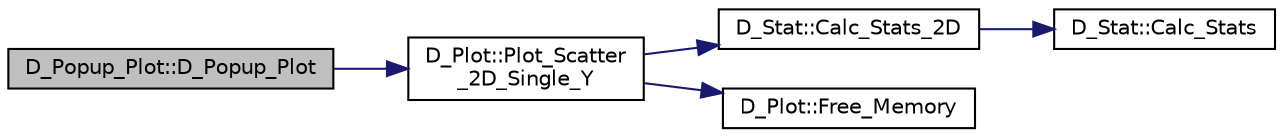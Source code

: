 digraph "D_Popup_Plot::D_Popup_Plot"
{
 // LATEX_PDF_SIZE
  edge [fontname="Helvetica",fontsize="10",labelfontname="Helvetica",labelfontsize="10"];
  node [fontname="Helvetica",fontsize="10",shape=record];
  rankdir="LR";
  Node1 [label="D_Popup_Plot::D_Popup_Plot",height=0.2,width=0.4,color="black", fillcolor="grey75", style="filled", fontcolor="black",tooltip=" "];
  Node1 -> Node2 [color="midnightblue",fontsize="10",style="solid"];
  Node2 [label="D_Plot::Plot_Scatter\l_2D_Single_Y",height=0.2,width=0.4,color="black", fillcolor="white", style="filled",URL="$class_d___plot.html#aef8e20d17ba388d952eb8ddde07f9a48",tooltip=" "];
  Node2 -> Node3 [color="midnightblue",fontsize="10",style="solid"];
  Node3 [label="D_Stat::Calc_Stats_2D",height=0.2,width=0.4,color="black", fillcolor="white", style="filled",URL="$class_d___stat.html#a954eccdcbb4c8f245e85819eb6c84594",tooltip=" "];
  Node3 -> Node4 [color="midnightblue",fontsize="10",style="solid"];
  Node4 [label="D_Stat::Calc_Stats",height=0.2,width=0.4,color="black", fillcolor="white", style="filled",URL="$class_d___stat.html#a5deeae023646a2bcb13a09dd7b447968",tooltip=" "];
  Node2 -> Node5 [color="midnightblue",fontsize="10",style="solid"];
  Node5 [label="D_Plot::Free_Memory",height=0.2,width=0.4,color="black", fillcolor="white", style="filled",URL="$class_d___plot.html#a4cecadf94d163873a84edc13a6f2ba27",tooltip=" "];
}
